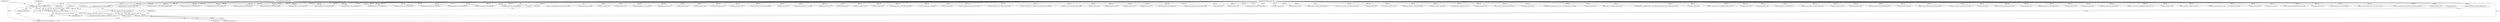 digraph "0_ghostscript_8a3257b01faa899dd9b5e35c6bb3403cd709c371@pointer" {
"1000120" [label="(Call,pdf_is_number(ctx, obj) && proc->op_w)"];
"1000121" [label="(Call,pdf_is_number(ctx, obj))"];
"1000115" [label="(Call,pdf_dict_get(ctx, dict, PDF_NAME_LW))"];
"1000107" [label="(MethodParameterIn,fz_context *ctx)"];
"1000110" [label="(MethodParameterIn,pdf_obj *dict)"];
"1000113" [label="(Call,obj = pdf_dict_get(ctx, dict, PDF_NAME_LW))"];
"1000530" [label="(Call,proc->op_gs_BM(ctx, proc, pdf_to_name(ctx, obj)))"];
"1000705" [label="(Call,pdf_drop_xobject(ctx, xobj))"];
"1000119" [label="(ControlStructure,if (pdf_is_number(ctx, obj) && proc->op_w))"];
"1000243" [label="(Call,pdf_is_name(ctx, obj))"];
"1000454" [label="(Call,pdf_is_name(ctx, tr))"];
"1000585" [label="(Call,pdf_load_xobject(ctx, csi->doc, group))"];
"1000293" [label="(Call,pdf_array_get(ctx, obj, 0))"];
"1000538" [label="(Call,pdf_dict_get(ctx, dict, PDF_NAME_SMask))"];
"1000524" [label="(Call,pdf_is_name(ctx, obj))"];
"1000533" [label="(Call,pdf_to_name(ctx, obj))"];
"1000729" [label="(MethodReturn,RET)"];
"1000224" [label="(Call,pdf_array_get(ctx, obj, 1))"];
"1000201" [label="(Call,pdf_dict_get(ctx, dict, PDF_NAME_D))"];
"1000263" [label="(Call,pdf_is_number(ctx, obj))"];
"1000435" [label="(Call,pdf_name_eq(ctx, obj, PDF_NAME_Default))"];
"1000134" [label="(Identifier,obj)"];
"1000174" [label="(Call,pdf_to_int(ctx, obj))"];
"1000627" [label="(Call,fz_drop_colorspace(ctx, colorspace))"];
"1000124" [label="(Call,proc->op_w)"];
"1000128" [label="(Identifier,ctx)"];
"1000332" [label="(Call,pdf_drop_font(ctx, font))"];
"1000107" [label="(MethodParameterIn,fz_context *ctx)"];
"1000272" [label="(Call,pdf_to_real(ctx, obj))"];
"1000656" [label="(Call,pdf_array_get(ctx, bc, k))"];
"1000361" [label="(Call,pdf_dict_get(ctx, dict, PDF_NAME_op))"];
"1000483" [label="(Call,pdf_to_real(ctx, obj))"];
"1000667" [label="(Call,pdf_name_eq(ctx, s, PDF_NAME_Luminosity))"];
"1000257" [label="(Call,pdf_dict_get(ctx, dict, PDF_NAME_FL))"];
"1000601" [label="(Call,fz_colorspace_n(ctx, colorspace))"];
"1000151" [label="(Call,pdf_to_int(ctx, obj))"];
"1000193" [label="(Call,proc->op_M(ctx, proc, pdf_to_real(ctx, obj)))"];
"1000500" [label="(Call,proc->op_gs_ca(ctx, proc, pdf_to_real(ctx, obj)))"];
"1000322" [label="(Call,proc->op_Tf(ctx, proc, \"ExtGState\", font, pdf_to_real(ctx, font_size)))"];
"1000269" [label="(Call,proc->op_i(ctx, proc, pdf_to_real(ctx, obj)))"];
"1000118" [label="(Identifier,PDF_NAME_LW)"];
"1000381" [label="(Call,pdf_dict_get(ctx, dict, PDF_NAME_OPM))"];
"1000387" [label="(Call,pdf_is_int(ctx, obj))"];
"1000518" [label="(Call,pdf_array_get(ctx, obj, 0))"];
"1000120" [label="(Call,pdf_is_number(ctx, obj) && proc->op_w)"];
"1000125" [label="(Identifier,proc)"];
"1000283" [label="(Call,pdf_is_array(ctx, obj))"];
"1000637" [label="(Call,pdf_is_array(ctx, bc))"];
"1000401" [label="(Call,pdf_dict_get(ctx, dict, PDF_NAME_UseBlackPtComp))"];
"1000662" [label="(Call,pdf_dict_get(ctx, obj, PDF_NAME_S))"];
"1000480" [label="(Call,proc->op_gs_CA(ctx, proc, pdf_to_real(ctx, obj)))"];
"1000115" [label="(Call,pdf_dict_get(ctx, dict, PDF_NAME_LW))"];
"1000709" [label="(Call,fz_rethrow(ctx))"];
"1000110" [label="(MethodParameterIn,pdf_obj *dict)"];
"1000123" [label="(Identifier,obj)"];
"1000116" [label="(Identifier,ctx)"];
"1000376" [label="(Call,pdf_to_bool(ctx, obj))"];
"1000717" [label="(Call,pdf_name_eq(ctx, obj, PDF_NAME_None))"];
"1000513" [label="(Call,pdf_is_array(ctx, obj))"];
"1000714" [label="(Call,pdf_is_name(ctx, obj))"];
"1000121" [label="(Call,pdf_is_number(ctx, obj))"];
"1000439" [label="(Call,fz_warn(ctx, \"ignoring transfer function\"))"];
"1000353" [label="(Call,proc->op_gs_OP(ctx, proc, pdf_to_bool(ctx, obj)))"];
"1000367" [label="(Call,pdf_is_bool(ctx, obj))"];
"1000217" [label="(Call,pdf_array_get(ctx, obj, 0))"];
"1000688" [label="(Call,pdf_name_eq(ctx, tr, PDF_NAME_Identity))"];
"1000130" [label="(Call,pdf_to_real(ctx, obj))"];
"1000232" [label="(Call,pdf_to_real(ctx, dash_phase))"];
"1000594" [label="(Call,pdf_xobject_colorspace(ctx, xobj))"];
"1000113" [label="(Call,obj = pdf_dict_get(ctx, dict, PDF_NAME_LW))"];
"1000158" [label="(Call,pdf_dict_get(ctx, dict, PDF_NAME_LJ))"];
"1000494" [label="(Call,pdf_is_number(ctx, obj))"];
"1000111" [label="(Block,)"];
"1000463" [label="(Call,fz_warn(ctx, \"ignoring transfer function\"))"];
"1000468" [label="(Call,pdf_dict_get(ctx, dict, PDF_NAME_CA))"];
"1000300" [label="(Call,pdf_array_get(ctx, obj, 1))"];
"1000307" [label="(Call,load_font_or_hail_mary(ctx, csi->doc, csi->rdb, font_ref, 0, csi->cookie))"];
"1000580" [label="(Call,pdf_to_num(ctx, obj))"];
"1000692" [label="(Call,fz_warn(ctx, \"ignoring transfer function\"))"];
"1000419" [label="(Call,pdf_dict_get(ctx, dict, PDF_NAME_TR2))"];
"1000122" [label="(Identifier,ctx)"];
"1000576" [label="(Call,fz_throw(ctx, FZ_ERROR_SYNTAX, \"cannot load softmask xobject (%d 0 R)\", pdf_to_num(ctx, obj)))"];
"1000237" [label="(Call,pdf_dict_get(ctx, dict, PDF_NAME_RI))"];
"1000503" [label="(Call,pdf_to_real(ctx, obj))"];
"1000147" [label="(Call,proc->op_J(ctx, proc, fz_clampi(pdf_to_int(ctx, obj), 0, 2)))"];
"1000117" [label="(Identifier,dict)"];
"1000141" [label="(Call,pdf_is_int(ctx, obj))"];
"1000252" [label="(Call,pdf_to_name(ctx, obj))"];
"1000569" [label="(Call,pdf_dict_get(ctx, obj, PDF_NAME_G))"];
"1000373" [label="(Call,proc->op_gs_op(ctx, proc, pdf_to_bool(ctx, obj)))"];
"1000474" [label="(Call,pdf_is_number(ctx, obj))"];
"1000187" [label="(Call,pdf_is_number(ctx, obj))"];
"1000430" [label="(Call,pdf_name_eq(ctx, obj, PDF_NAME_Identity))"];
"1000327" [label="(Call,pdf_to_real(ctx, font_size))"];
"1000393" [label="(Call,proc->op_gs_OPM(ctx, proc, pdf_to_int(ctx, obj)))"];
"1000127" [label="(Call,proc->op_w(ctx, proc, pdf_to_real(ctx, obj)))"];
"1000164" [label="(Call,pdf_is_int(ctx, obj))"];
"1000654" [label="(Call,pdf_to_real(ctx, pdf_array_get(ctx, bc, k)))"];
"1000396" [label="(Call,pdf_to_int(ctx, obj))"];
"1000459" [label="(Call,pdf_name_eq(ctx, tr, PDF_NAME_Identity))"];
"1000347" [label="(Call,pdf_is_bool(ctx, obj))"];
"1000424" [label="(Call,pdf_is_name(ctx, obj))"];
"1000341" [label="(Call,pdf_dict_get(ctx, dict, PDF_NAME_OP))"];
"1000680" [label="(Call,pdf_dict_get(ctx, obj, PDF_NAME_TR))"];
"1000170" [label="(Call,proc->op_j(ctx, proc, fz_clampi(pdf_to_int(ctx, obj), 0, 2)))"];
"1000207" [label="(Call,pdf_is_array(ctx, obj))"];
"1000114" [label="(Identifier,obj)"];
"1000619" [label="(Call,fz_colorspace_is_cmyk(ctx, colorspace))"];
"1000695" [label="(Call,proc->op_gs_SMask(ctx, proc, xobj, csi->rdb, softmask_bc, luminosity))"];
"1000356" [label="(Call,pdf_to_bool(ctx, obj))"];
"1000488" [label="(Call,pdf_dict_get(ctx, dict, PDF_NAME_ca))"];
"1000548" [label="(Call,pdf_is_dict(ctx, obj))"];
"1000413" [label="(Call,proc->op_gs_UseBlackPtComp(ctx, proc, obj))"];
"1000135" [label="(Call,pdf_dict_get(ctx, dict, PDF_NAME_LC))"];
"1000181" [label="(Call,pdf_dict_get(ctx, dict, PDF_NAME_ML))"];
"1000407" [label="(Call,pdf_is_name(ctx, obj))"];
"1000632" [label="(Call,pdf_dict_get(ctx, obj, PDF_NAME_BC))"];
"1000722" [label="(Call,proc->op_gs_SMask(ctx, proc, NULL, NULL, NULL, 0))"];
"1000228" [label="(Call,proc->op_d(ctx, proc, dash_array, pdf_to_real(ctx, dash_phase)))"];
"1000196" [label="(Call,pdf_to_real(ctx, obj))"];
"1000449" [label="(Call,pdf_dict_get(ctx, dict, PDF_NAME_TR))"];
"1000508" [label="(Call,pdf_dict_get(ctx, dict, PDF_NAME_BM))"];
"1000337" [label="(Call,fz_rethrow(ctx))"];
"1000249" [label="(Call,proc->op_ri(ctx, proc, pdf_to_name(ctx, obj)))"];
"1000277" [label="(Call,pdf_dict_get(ctx, dict, PDF_NAME_Font))"];
"1000120" -> "1000119"  [label="AST: "];
"1000120" -> "1000121"  [label="CFG: "];
"1000120" -> "1000124"  [label="CFG: "];
"1000121" -> "1000120"  [label="AST: "];
"1000124" -> "1000120"  [label="AST: "];
"1000128" -> "1000120"  [label="CFG: "];
"1000134" -> "1000120"  [label="CFG: "];
"1000120" -> "1000729"  [label="DDG: pdf_is_number(ctx, obj) && proc->op_w"];
"1000120" -> "1000729"  [label="DDG: proc->op_w"];
"1000121" -> "1000120"  [label="DDG: ctx"];
"1000121" -> "1000120"  [label="DDG: obj"];
"1000121" -> "1000123"  [label="CFG: "];
"1000122" -> "1000121"  [label="AST: "];
"1000123" -> "1000121"  [label="AST: "];
"1000125" -> "1000121"  [label="CFG: "];
"1000115" -> "1000121"  [label="DDG: ctx"];
"1000107" -> "1000121"  [label="DDG: ctx"];
"1000113" -> "1000121"  [label="DDG: obj"];
"1000121" -> "1000130"  [label="DDG: ctx"];
"1000121" -> "1000130"  [label="DDG: obj"];
"1000121" -> "1000135"  [label="DDG: ctx"];
"1000115" -> "1000113"  [label="AST: "];
"1000115" -> "1000118"  [label="CFG: "];
"1000116" -> "1000115"  [label="AST: "];
"1000117" -> "1000115"  [label="AST: "];
"1000118" -> "1000115"  [label="AST: "];
"1000113" -> "1000115"  [label="CFG: "];
"1000115" -> "1000729"  [label="DDG: PDF_NAME_LW"];
"1000115" -> "1000113"  [label="DDG: ctx"];
"1000115" -> "1000113"  [label="DDG: dict"];
"1000115" -> "1000113"  [label="DDG: PDF_NAME_LW"];
"1000107" -> "1000115"  [label="DDG: ctx"];
"1000110" -> "1000115"  [label="DDG: dict"];
"1000115" -> "1000135"  [label="DDG: dict"];
"1000107" -> "1000106"  [label="AST: "];
"1000107" -> "1000729"  [label="DDG: ctx"];
"1000107" -> "1000127"  [label="DDG: ctx"];
"1000107" -> "1000130"  [label="DDG: ctx"];
"1000107" -> "1000135"  [label="DDG: ctx"];
"1000107" -> "1000141"  [label="DDG: ctx"];
"1000107" -> "1000147"  [label="DDG: ctx"];
"1000107" -> "1000151"  [label="DDG: ctx"];
"1000107" -> "1000158"  [label="DDG: ctx"];
"1000107" -> "1000164"  [label="DDG: ctx"];
"1000107" -> "1000170"  [label="DDG: ctx"];
"1000107" -> "1000174"  [label="DDG: ctx"];
"1000107" -> "1000181"  [label="DDG: ctx"];
"1000107" -> "1000187"  [label="DDG: ctx"];
"1000107" -> "1000193"  [label="DDG: ctx"];
"1000107" -> "1000196"  [label="DDG: ctx"];
"1000107" -> "1000201"  [label="DDG: ctx"];
"1000107" -> "1000207"  [label="DDG: ctx"];
"1000107" -> "1000217"  [label="DDG: ctx"];
"1000107" -> "1000224"  [label="DDG: ctx"];
"1000107" -> "1000228"  [label="DDG: ctx"];
"1000107" -> "1000232"  [label="DDG: ctx"];
"1000107" -> "1000237"  [label="DDG: ctx"];
"1000107" -> "1000243"  [label="DDG: ctx"];
"1000107" -> "1000249"  [label="DDG: ctx"];
"1000107" -> "1000252"  [label="DDG: ctx"];
"1000107" -> "1000257"  [label="DDG: ctx"];
"1000107" -> "1000263"  [label="DDG: ctx"];
"1000107" -> "1000269"  [label="DDG: ctx"];
"1000107" -> "1000272"  [label="DDG: ctx"];
"1000107" -> "1000277"  [label="DDG: ctx"];
"1000107" -> "1000283"  [label="DDG: ctx"];
"1000107" -> "1000293"  [label="DDG: ctx"];
"1000107" -> "1000300"  [label="DDG: ctx"];
"1000107" -> "1000307"  [label="DDG: ctx"];
"1000107" -> "1000322"  [label="DDG: ctx"];
"1000107" -> "1000327"  [label="DDG: ctx"];
"1000107" -> "1000332"  [label="DDG: ctx"];
"1000107" -> "1000337"  [label="DDG: ctx"];
"1000107" -> "1000341"  [label="DDG: ctx"];
"1000107" -> "1000347"  [label="DDG: ctx"];
"1000107" -> "1000353"  [label="DDG: ctx"];
"1000107" -> "1000356"  [label="DDG: ctx"];
"1000107" -> "1000361"  [label="DDG: ctx"];
"1000107" -> "1000367"  [label="DDG: ctx"];
"1000107" -> "1000373"  [label="DDG: ctx"];
"1000107" -> "1000376"  [label="DDG: ctx"];
"1000107" -> "1000381"  [label="DDG: ctx"];
"1000107" -> "1000387"  [label="DDG: ctx"];
"1000107" -> "1000393"  [label="DDG: ctx"];
"1000107" -> "1000396"  [label="DDG: ctx"];
"1000107" -> "1000401"  [label="DDG: ctx"];
"1000107" -> "1000407"  [label="DDG: ctx"];
"1000107" -> "1000413"  [label="DDG: ctx"];
"1000107" -> "1000419"  [label="DDG: ctx"];
"1000107" -> "1000424"  [label="DDG: ctx"];
"1000107" -> "1000430"  [label="DDG: ctx"];
"1000107" -> "1000435"  [label="DDG: ctx"];
"1000107" -> "1000439"  [label="DDG: ctx"];
"1000107" -> "1000449"  [label="DDG: ctx"];
"1000107" -> "1000454"  [label="DDG: ctx"];
"1000107" -> "1000459"  [label="DDG: ctx"];
"1000107" -> "1000463"  [label="DDG: ctx"];
"1000107" -> "1000468"  [label="DDG: ctx"];
"1000107" -> "1000474"  [label="DDG: ctx"];
"1000107" -> "1000480"  [label="DDG: ctx"];
"1000107" -> "1000483"  [label="DDG: ctx"];
"1000107" -> "1000488"  [label="DDG: ctx"];
"1000107" -> "1000494"  [label="DDG: ctx"];
"1000107" -> "1000500"  [label="DDG: ctx"];
"1000107" -> "1000503"  [label="DDG: ctx"];
"1000107" -> "1000508"  [label="DDG: ctx"];
"1000107" -> "1000513"  [label="DDG: ctx"];
"1000107" -> "1000518"  [label="DDG: ctx"];
"1000107" -> "1000524"  [label="DDG: ctx"];
"1000107" -> "1000530"  [label="DDG: ctx"];
"1000107" -> "1000533"  [label="DDG: ctx"];
"1000107" -> "1000538"  [label="DDG: ctx"];
"1000107" -> "1000548"  [label="DDG: ctx"];
"1000107" -> "1000569"  [label="DDG: ctx"];
"1000107" -> "1000576"  [label="DDG: ctx"];
"1000107" -> "1000580"  [label="DDG: ctx"];
"1000107" -> "1000585"  [label="DDG: ctx"];
"1000107" -> "1000594"  [label="DDG: ctx"];
"1000107" -> "1000601"  [label="DDG: ctx"];
"1000107" -> "1000619"  [label="DDG: ctx"];
"1000107" -> "1000627"  [label="DDG: ctx"];
"1000107" -> "1000632"  [label="DDG: ctx"];
"1000107" -> "1000637"  [label="DDG: ctx"];
"1000107" -> "1000654"  [label="DDG: ctx"];
"1000107" -> "1000656"  [label="DDG: ctx"];
"1000107" -> "1000662"  [label="DDG: ctx"];
"1000107" -> "1000667"  [label="DDG: ctx"];
"1000107" -> "1000680"  [label="DDG: ctx"];
"1000107" -> "1000688"  [label="DDG: ctx"];
"1000107" -> "1000692"  [label="DDG: ctx"];
"1000107" -> "1000695"  [label="DDG: ctx"];
"1000107" -> "1000705"  [label="DDG: ctx"];
"1000107" -> "1000709"  [label="DDG: ctx"];
"1000107" -> "1000714"  [label="DDG: ctx"];
"1000107" -> "1000717"  [label="DDG: ctx"];
"1000107" -> "1000722"  [label="DDG: ctx"];
"1000110" -> "1000106"  [label="AST: "];
"1000110" -> "1000729"  [label="DDG: dict"];
"1000110" -> "1000135"  [label="DDG: dict"];
"1000110" -> "1000158"  [label="DDG: dict"];
"1000110" -> "1000181"  [label="DDG: dict"];
"1000110" -> "1000201"  [label="DDG: dict"];
"1000110" -> "1000237"  [label="DDG: dict"];
"1000110" -> "1000257"  [label="DDG: dict"];
"1000110" -> "1000277"  [label="DDG: dict"];
"1000110" -> "1000341"  [label="DDG: dict"];
"1000110" -> "1000361"  [label="DDG: dict"];
"1000110" -> "1000381"  [label="DDG: dict"];
"1000110" -> "1000401"  [label="DDG: dict"];
"1000110" -> "1000419"  [label="DDG: dict"];
"1000110" -> "1000449"  [label="DDG: dict"];
"1000110" -> "1000468"  [label="DDG: dict"];
"1000110" -> "1000488"  [label="DDG: dict"];
"1000110" -> "1000508"  [label="DDG: dict"];
"1000110" -> "1000538"  [label="DDG: dict"];
"1000113" -> "1000111"  [label="AST: "];
"1000114" -> "1000113"  [label="AST: "];
"1000122" -> "1000113"  [label="CFG: "];
"1000113" -> "1000729"  [label="DDG: pdf_dict_get(ctx, dict, PDF_NAME_LW)"];
}
